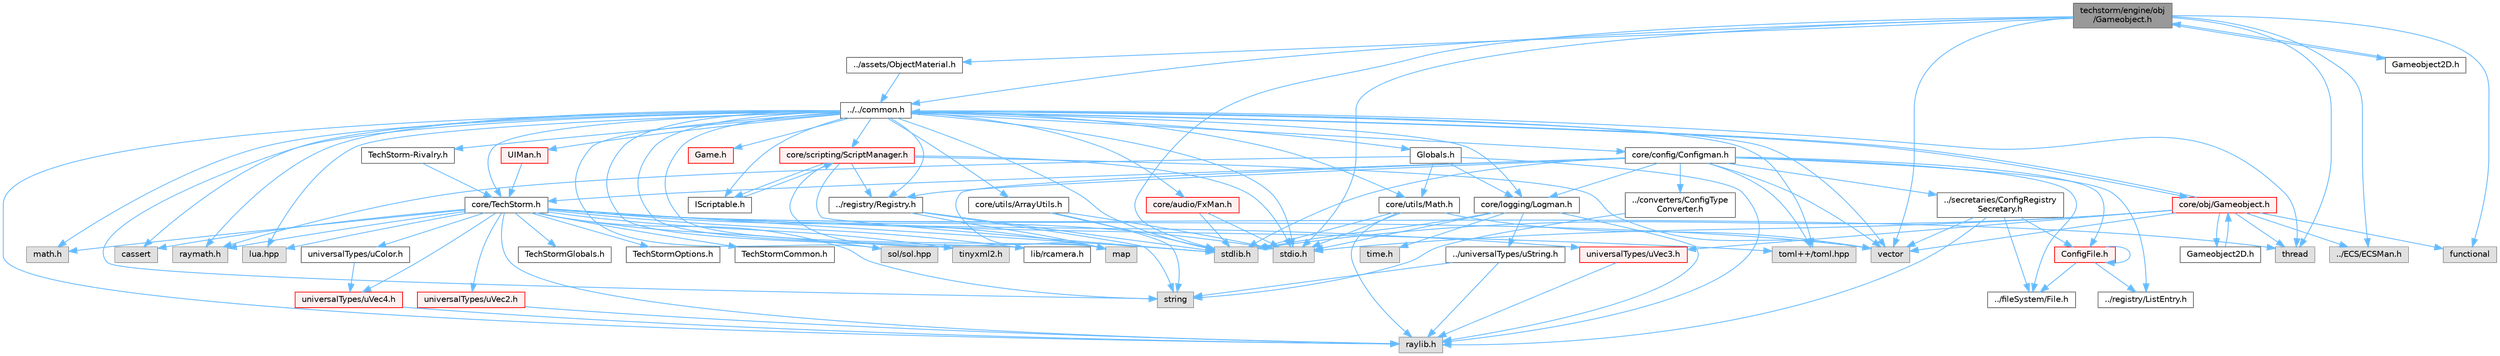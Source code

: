 digraph "techstorm/engine/obj/Gameobject.h"
{
 // LATEX_PDF_SIZE
  bgcolor="transparent";
  edge [fontname=Helvetica,fontsize=10,labelfontname=Helvetica,labelfontsize=10];
  node [fontname=Helvetica,fontsize=10,shape=box,height=0.2,width=0.4];
  Node1 [id="Node000001",label="techstorm/engine/obj\l/Gameobject.h",height=0.2,width=0.4,color="gray40", fillcolor="grey60", style="filled", fontcolor="black",tooltip=" "];
  Node1 -> Node2 [id="edge1_Node000001_Node000002",color="steelblue1",style="solid",tooltip=" "];
  Node2 [id="Node000002",label="../../common.h",height=0.2,width=0.4,color="grey40", fillcolor="white", style="filled",URL="$_common_8h.html",tooltip=" "];
  Node2 -> Node3 [id="edge2_Node000002_Node000003",color="steelblue1",style="solid",tooltip=" "];
  Node3 [id="Node000003",label="raylib.h",height=0.2,width=0.4,color="grey60", fillcolor="#E0E0E0", style="filled",tooltip=" "];
  Node2 -> Node4 [id="edge3_Node000002_Node000004",color="steelblue1",style="solid",tooltip=" "];
  Node4 [id="Node000004",label="raymath.h",height=0.2,width=0.4,color="grey60", fillcolor="#E0E0E0", style="filled",tooltip=" "];
  Node2 -> Node5 [id="edge4_Node000002_Node000005",color="steelblue1",style="solid",tooltip=" "];
  Node5 [id="Node000005",label="lib/rcamera.h",height=0.2,width=0.4,color="grey40", fillcolor="white", style="filled",URL="$rcamera_8h.html",tooltip=" "];
  Node2 -> Node6 [id="edge5_Node000002_Node000006",color="steelblue1",style="solid",tooltip=" "];
  Node6 [id="Node000006",label="stdio.h",height=0.2,width=0.4,color="grey60", fillcolor="#E0E0E0", style="filled",tooltip=" "];
  Node2 -> Node7 [id="edge6_Node000002_Node000007",color="steelblue1",style="solid",tooltip=" "];
  Node7 [id="Node000007",label="stdlib.h",height=0.2,width=0.4,color="grey60", fillcolor="#E0E0E0", style="filled",tooltip=" "];
  Node2 -> Node8 [id="edge7_Node000002_Node000008",color="steelblue1",style="solid",tooltip=" "];
  Node8 [id="Node000008",label="string",height=0.2,width=0.4,color="grey60", fillcolor="#E0E0E0", style="filled",tooltip=" "];
  Node2 -> Node9 [id="edge8_Node000002_Node000009",color="steelblue1",style="solid",tooltip=" "];
  Node9 [id="Node000009",label="vector",height=0.2,width=0.4,color="grey60", fillcolor="#E0E0E0", style="filled",tooltip=" "];
  Node2 -> Node10 [id="edge9_Node000002_Node000010",color="steelblue1",style="solid",tooltip=" "];
  Node10 [id="Node000010",label="map",height=0.2,width=0.4,color="grey60", fillcolor="#E0E0E0", style="filled",tooltip=" "];
  Node2 -> Node11 [id="edge10_Node000002_Node000011",color="steelblue1",style="solid",tooltip=" "];
  Node11 [id="Node000011",label="thread",height=0.2,width=0.4,color="grey60", fillcolor="#E0E0E0", style="filled",tooltip=" "];
  Node2 -> Node12 [id="edge11_Node000002_Node000012",color="steelblue1",style="solid",tooltip=" "];
  Node12 [id="Node000012",label="math.h",height=0.2,width=0.4,color="grey60", fillcolor="#E0E0E0", style="filled",tooltip=" "];
  Node2 -> Node13 [id="edge12_Node000002_Node000013",color="steelblue1",style="solid",tooltip=" "];
  Node13 [id="Node000013",label="cassert",height=0.2,width=0.4,color="grey60", fillcolor="#E0E0E0", style="filled",tooltip=" "];
  Node2 -> Node14 [id="edge13_Node000002_Node000014",color="steelblue1",style="solid",tooltip=" "];
  Node14 [id="Node000014",label="lua.hpp",height=0.2,width=0.4,color="grey60", fillcolor="#E0E0E0", style="filled",tooltip=" "];
  Node2 -> Node15 [id="edge14_Node000002_Node000015",color="steelblue1",style="solid",tooltip=" "];
  Node15 [id="Node000015",label="sol/sol.hpp",height=0.2,width=0.4,color="grey60", fillcolor="#E0E0E0", style="filled",tooltip=" "];
  Node2 -> Node16 [id="edge15_Node000002_Node000016",color="steelblue1",style="solid",tooltip=" "];
  Node16 [id="Node000016",label="toml++/toml.hpp",height=0.2,width=0.4,color="grey60", fillcolor="#E0E0E0", style="filled",tooltip=" "];
  Node2 -> Node17 [id="edge16_Node000002_Node000017",color="steelblue1",style="solid",tooltip=" "];
  Node17 [id="Node000017",label="tinyxml2.h",height=0.2,width=0.4,color="grey60", fillcolor="#E0E0E0", style="filled",tooltip=" "];
  Node2 -> Node18 [id="edge17_Node000002_Node000018",color="steelblue1",style="solid",tooltip=" "];
  Node18 [id="Node000018",label="Globals.h",height=0.2,width=0.4,color="grey40", fillcolor="white", style="filled",URL="$_globals_8h.html",tooltip=" "];
  Node18 -> Node3 [id="edge18_Node000018_Node000003",color="steelblue1",style="solid",tooltip=" "];
  Node18 -> Node4 [id="edge19_Node000018_Node000004",color="steelblue1",style="solid",tooltip=" "];
  Node18 -> Node19 [id="edge20_Node000018_Node000019",color="steelblue1",style="solid",tooltip=" "];
  Node19 [id="Node000019",label="core/utils/Math.h",height=0.2,width=0.4,color="grey40", fillcolor="white", style="filled",URL="$core_2utils_2_math_8h.html",tooltip=" "];
  Node19 -> Node3 [id="edge21_Node000019_Node000003",color="steelblue1",style="solid",tooltip=" "];
  Node19 -> Node7 [id="edge22_Node000019_Node000007",color="steelblue1",style="solid",tooltip=" "];
  Node19 -> Node6 [id="edge23_Node000019_Node000006",color="steelblue1",style="solid",tooltip=" "];
  Node19 -> Node9 [id="edge24_Node000019_Node000009",color="steelblue1",style="solid",tooltip=" "];
  Node18 -> Node20 [id="edge25_Node000018_Node000020",color="steelblue1",style="solid",tooltip=" "];
  Node20 [id="Node000020",label="core/logging/Logman.h",height=0.2,width=0.4,color="grey40", fillcolor="white", style="filled",URL="$core_2logging_2_logman_8h.html",tooltip=" "];
  Node20 -> Node6 [id="edge26_Node000020_Node000006",color="steelblue1",style="solid",tooltip=" "];
  Node20 -> Node7 [id="edge27_Node000020_Node000007",color="steelblue1",style="solid",tooltip=" "];
  Node20 -> Node21 [id="edge28_Node000020_Node000021",color="steelblue1",style="solid",tooltip=" "];
  Node21 [id="Node000021",label="time.h",height=0.2,width=0.4,color="grey60", fillcolor="#E0E0E0", style="filled",tooltip=" "];
  Node20 -> Node3 [id="edge29_Node000020_Node000003",color="steelblue1",style="solid",tooltip=" "];
  Node20 -> Node22 [id="edge30_Node000020_Node000022",color="steelblue1",style="solid",tooltip=" "];
  Node22 [id="Node000022",label="../universalTypes/uString.h",height=0.2,width=0.4,color="grey40", fillcolor="white", style="filled",URL="$u_string_8h.html",tooltip=" "];
  Node22 -> Node8 [id="edge31_Node000022_Node000008",color="steelblue1",style="solid",tooltip=" "];
  Node22 -> Node3 [id="edge32_Node000022_Node000003",color="steelblue1",style="solid",tooltip=" "];
  Node2 -> Node23 [id="edge33_Node000002_Node000023",color="steelblue1",style="solid",tooltip=" "];
  Node23 [id="Node000023",label="core/TechStorm.h",height=0.2,width=0.4,color="grey40", fillcolor="white", style="filled",URL="$_tech_storm_8h.html",tooltip=" "];
  Node23 -> Node24 [id="edge34_Node000023_Node000024",color="steelblue1",style="solid",tooltip=" "];
  Node24 [id="Node000024",label="TechStormOptions.h",height=0.2,width=0.4,color="grey40", fillcolor="white", style="filled",URL="$_tech_storm_options_8h.html",tooltip=" "];
  Node23 -> Node25 [id="edge35_Node000023_Node000025",color="steelblue1",style="solid",tooltip=" "];
  Node25 [id="Node000025",label="TechStormCommon.h",height=0.2,width=0.4,color="grey40", fillcolor="white", style="filled",URL="$_tech_storm_common_8h.html",tooltip=" "];
  Node23 -> Node26 [id="edge36_Node000023_Node000026",color="steelblue1",style="solid",tooltip=" "];
  Node26 [id="Node000026",label="TechStormGlobals.h",height=0.2,width=0.4,color="grey40", fillcolor="white", style="filled",URL="$_tech_storm_globals_8h.html",tooltip=" "];
  Node23 -> Node3 [id="edge37_Node000023_Node000003",color="steelblue1",style="solid",tooltip=" "];
  Node23 -> Node4 [id="edge38_Node000023_Node000004",color="steelblue1",style="solid",tooltip=" "];
  Node23 -> Node5 [id="edge39_Node000023_Node000005",color="steelblue1",style="solid",tooltip=" "];
  Node23 -> Node6 [id="edge40_Node000023_Node000006",color="steelblue1",style="solid",tooltip=" "];
  Node23 -> Node7 [id="edge41_Node000023_Node000007",color="steelblue1",style="solid",tooltip=" "];
  Node23 -> Node9 [id="edge42_Node000023_Node000009",color="steelblue1",style="solid",tooltip=" "];
  Node23 -> Node8 [id="edge43_Node000023_Node000008",color="steelblue1",style="solid",tooltip=" "];
  Node23 -> Node10 [id="edge44_Node000023_Node000010",color="steelblue1",style="solid",tooltip=" "];
  Node23 -> Node11 [id="edge45_Node000023_Node000011",color="steelblue1",style="solid",tooltip=" "];
  Node23 -> Node12 [id="edge46_Node000023_Node000012",color="steelblue1",style="solid",tooltip=" "];
  Node23 -> Node13 [id="edge47_Node000023_Node000013",color="steelblue1",style="solid",tooltip=" "];
  Node23 -> Node14 [id="edge48_Node000023_Node000014",color="steelblue1",style="solid",tooltip=" "];
  Node23 -> Node15 [id="edge49_Node000023_Node000015",color="steelblue1",style="solid",tooltip=" "];
  Node23 -> Node16 [id="edge50_Node000023_Node000016",color="steelblue1",style="solid",tooltip=" "];
  Node23 -> Node17 [id="edge51_Node000023_Node000017",color="steelblue1",style="solid",tooltip=" "];
  Node23 -> Node27 [id="edge52_Node000023_Node000027",color="steelblue1",style="solid",tooltip=" "];
  Node27 [id="Node000027",label="universalTypes/uVec2.h",height=0.2,width=0.4,color="red", fillcolor="#FFF0F0", style="filled",URL="$u_vec2_8h.html",tooltip=" "];
  Node27 -> Node3 [id="edge53_Node000027_Node000003",color="steelblue1",style="solid",tooltip=" "];
  Node23 -> Node29 [id="edge54_Node000023_Node000029",color="steelblue1",style="solid",tooltip=" "];
  Node29 [id="Node000029",label="universalTypes/uVec3.h",height=0.2,width=0.4,color="red", fillcolor="#FFF0F0", style="filled",URL="$u_vec3_8h.html",tooltip=" "];
  Node29 -> Node3 [id="edge55_Node000029_Node000003",color="steelblue1",style="solid",tooltip=" "];
  Node23 -> Node31 [id="edge56_Node000023_Node000031",color="steelblue1",style="solid",tooltip=" "];
  Node31 [id="Node000031",label="universalTypes/uVec4.h",height=0.2,width=0.4,color="red", fillcolor="#FFF0F0", style="filled",URL="$u_vec4_8h.html",tooltip=" "];
  Node31 -> Node3 [id="edge57_Node000031_Node000003",color="steelblue1",style="solid",tooltip=" "];
  Node23 -> Node32 [id="edge58_Node000023_Node000032",color="steelblue1",style="solid",tooltip=" "];
  Node32 [id="Node000032",label="universalTypes/uColor.h",height=0.2,width=0.4,color="grey40", fillcolor="white", style="filled",URL="$u_color_8h.html",tooltip=" "];
  Node32 -> Node31 [id="edge59_Node000032_Node000031",color="steelblue1",style="solid",tooltip=" "];
  Node2 -> Node33 [id="edge60_Node000002_Node000033",color="steelblue1",style="solid",tooltip=" "];
  Node33 [id="Node000033",label="core/config/Configman.h",height=0.2,width=0.4,color="grey40", fillcolor="white", style="filled",URL="$core_2config_2_configman_8h.html",tooltip=" "];
  Node33 -> Node23 [id="edge61_Node000033_Node000023",color="steelblue1",style="solid",tooltip=" "];
  Node33 -> Node34 [id="edge62_Node000033_Node000034",color="steelblue1",style="solid",tooltip=" "];
  Node34 [id="Node000034",label="../fileSystem/File.h",height=0.2,width=0.4,color="grey40", fillcolor="white", style="filled",URL="$core_2file_system_2_file_8h.html",tooltip=" "];
  Node33 -> Node35 [id="edge63_Node000033_Node000035",color="steelblue1",style="solid",tooltip=" "];
  Node35 [id="Node000035",label="ConfigFile.h",height=0.2,width=0.4,color="red", fillcolor="#FFF0F0", style="filled",URL="$core_2config_2_config_file_8h.html",tooltip=" "];
  Node35 -> Node35 [id="edge64_Node000035_Node000035",color="steelblue1",style="solid",tooltip=" "];
  Node35 -> Node58 [id="edge65_Node000035_Node000058",color="steelblue1",style="solid",tooltip=" "];
  Node58 [id="Node000058",label="../registry/ListEntry.h",height=0.2,width=0.4,color="grey40", fillcolor="white", style="filled",URL="$core_2registry_2_list_entry_8h.html",tooltip=" "];
  Node35 -> Node34 [id="edge66_Node000035_Node000034",color="steelblue1",style="solid",tooltip=" "];
  Node33 -> Node59 [id="edge67_Node000033_Node000059",color="steelblue1",style="solid",tooltip=" "];
  Node59 [id="Node000059",label="../converters/ConfigType\lConverter.h",height=0.2,width=0.4,color="grey40", fillcolor="white", style="filled",URL="$core_2converters_2_config_type_converter_8h.html",tooltip=" "];
  Node59 -> Node8 [id="edge68_Node000059_Node000008",color="steelblue1",style="solid",tooltip=" "];
  Node33 -> Node60 [id="edge69_Node000033_Node000060",color="steelblue1",style="solid",tooltip=" "];
  Node60 [id="Node000060",label="../secretaries/ConfigRegistry\lSecretary.h",height=0.2,width=0.4,color="grey40", fillcolor="white", style="filled",URL="$core_2secretaries_2_config_registry_secretary_8h.html",tooltip=" "];
  Node60 -> Node3 [id="edge70_Node000060_Node000003",color="steelblue1",style="solid",tooltip=" "];
  Node60 -> Node9 [id="edge71_Node000060_Node000009",color="steelblue1",style="solid",tooltip=" "];
  Node60 -> Node34 [id="edge72_Node000060_Node000034",color="steelblue1",style="solid",tooltip=" "];
  Node60 -> Node35 [id="edge73_Node000060_Node000035",color="steelblue1",style="solid",tooltip=" "];
  Node33 -> Node58 [id="edge74_Node000033_Node000058",color="steelblue1",style="solid",tooltip=" "];
  Node33 -> Node20 [id="edge75_Node000033_Node000020",color="steelblue1",style="solid",tooltip=" "];
  Node33 -> Node61 [id="edge76_Node000033_Node000061",color="steelblue1",style="solid",tooltip=" "];
  Node61 [id="Node000061",label="../registry/Registry.h",height=0.2,width=0.4,color="grey40", fillcolor="white", style="filled",URL="$core_2registry_2_registry_8h.html",tooltip=" "];
  Node61 -> Node7 [id="edge77_Node000061_Node000007",color="steelblue1",style="solid",tooltip=" "];
  Node61 -> Node10 [id="edge78_Node000061_Node000010",color="steelblue1",style="solid",tooltip=" "];
  Node61 -> Node8 [id="edge79_Node000061_Node000008",color="steelblue1",style="solid",tooltip=" "];
  Node33 -> Node16 [id="edge80_Node000033_Node000016",color="steelblue1",style="solid",tooltip=" "];
  Node33 -> Node9 [id="edge81_Node000033_Node000009",color="steelblue1",style="solid",tooltip=" "];
  Node33 -> Node7 [id="edge82_Node000033_Node000007",color="steelblue1",style="solid",tooltip=" "];
  Node33 -> Node10 [id="edge83_Node000033_Node000010",color="steelblue1",style="solid",tooltip=" "];
  Node2 -> Node20 [id="edge84_Node000002_Node000020",color="steelblue1",style="solid",tooltip=" "];
  Node2 -> Node62 [id="edge85_Node000002_Node000062",color="steelblue1",style="solid",tooltip=" "];
  Node62 [id="Node000062",label="core/obj/Gameobject.h",height=0.2,width=0.4,color="red", fillcolor="#FFF0F0", style="filled",URL="$core_2obj_2_gameobject_8h.html",tooltip=" "];
  Node62 -> Node2 [id="edge86_Node000062_Node000002",color="steelblue1",style="solid",tooltip=" "];
  Node62 -> Node63 [id="edge87_Node000062_Node000063",color="steelblue1",style="solid",tooltip=" "];
  Node63 [id="Node000063",label="Gameobject2D.h",height=0.2,width=0.4,color="grey40", fillcolor="white", style="filled",URL="$core_2obj_2_gameobject2_d_8h.html",tooltip=" "];
  Node63 -> Node62 [id="edge88_Node000063_Node000062",color="steelblue1",style="solid",tooltip=" "];
  Node62 -> Node64 [id="edge89_Node000062_Node000064",color="steelblue1",style="solid",tooltip=" "];
  Node64 [id="Node000064",label="../ECS/ECSMan.h",height=0.2,width=0.4,color="grey60", fillcolor="#E0E0E0", style="filled",tooltip=" "];
  Node62 -> Node29 [id="edge90_Node000062_Node000029",color="steelblue1",style="solid",tooltip=" "];
  Node62 -> Node6 [id="edge91_Node000062_Node000006",color="steelblue1",style="solid",tooltip=" "];
  Node62 -> Node7 [id="edge92_Node000062_Node000007",color="steelblue1",style="solid",tooltip=" "];
  Node62 -> Node9 [id="edge93_Node000062_Node000009",color="steelblue1",style="solid",tooltip=" "];
  Node62 -> Node66 [id="edge94_Node000062_Node000066",color="steelblue1",style="solid",tooltip=" "];
  Node66 [id="Node000066",label="functional",height=0.2,width=0.4,color="grey60", fillcolor="#E0E0E0", style="filled",tooltip=" "];
  Node62 -> Node11 [id="edge95_Node000062_Node000011",color="steelblue1",style="solid",tooltip=" "];
  Node2 -> Node19 [id="edge96_Node000002_Node000019",color="steelblue1",style="solid",tooltip=" "];
  Node2 -> Node61 [id="edge97_Node000002_Node000061",color="steelblue1",style="solid",tooltip=" "];
  Node2 -> Node67 [id="edge98_Node000002_Node000067",color="steelblue1",style="solid",tooltip=" "];
  Node67 [id="Node000067",label="core/scripting/ScriptManager.h",height=0.2,width=0.4,color="red", fillcolor="#FFF0F0", style="filled",URL="$core_2scripting_2_script_manager_8h.html",tooltip=" "];
  Node67 -> Node6 [id="edge99_Node000067_Node000006",color="steelblue1",style="solid",tooltip=" "];
  Node67 -> Node7 [id="edge100_Node000067_Node000007",color="steelblue1",style="solid",tooltip=" "];
  Node67 -> Node9 [id="edge101_Node000067_Node000009",color="steelblue1",style="solid",tooltip=" "];
  Node67 -> Node10 [id="edge102_Node000067_Node000010",color="steelblue1",style="solid",tooltip=" "];
  Node67 -> Node68 [id="edge103_Node000067_Node000068",color="steelblue1",style="solid",tooltip=" "];
  Node68 [id="Node000068",label="IScriptable.h",height=0.2,width=0.4,color="grey40", fillcolor="white", style="filled",URL="$core_2scripting_2_i_scriptable_8h.html",tooltip=" "];
  Node68 -> Node67 [id="edge104_Node000068_Node000067",color="steelblue1",style="solid",tooltip=" "];
  Node67 -> Node61 [id="edge105_Node000067_Node000061",color="steelblue1",style="solid",tooltip=" "];
  Node2 -> Node68 [id="edge106_Node000002_Node000068",color="steelblue1",style="solid",tooltip=" "];
  Node2 -> Node75 [id="edge107_Node000002_Node000075",color="steelblue1",style="solid",tooltip=" "];
  Node75 [id="Node000075",label="core/utils/ArrayUtils.h",height=0.2,width=0.4,color="grey40", fillcolor="white", style="filled",URL="$core_2utils_2_array_utils_8h.html",tooltip=" "];
  Node75 -> Node6 [id="edge108_Node000075_Node000006",color="steelblue1",style="solid",tooltip=" "];
  Node75 -> Node7 [id="edge109_Node000075_Node000007",color="steelblue1",style="solid",tooltip=" "];
  Node75 -> Node8 [id="edge110_Node000075_Node000008",color="steelblue1",style="solid",tooltip=" "];
  Node2 -> Node76 [id="edge111_Node000002_Node000076",color="steelblue1",style="solid",tooltip=" "];
  Node76 [id="Node000076",label="core/audio/FxMan.h",height=0.2,width=0.4,color="red", fillcolor="#FFF0F0", style="filled",URL="$core_2audio_2_fx_man_8h.html",tooltip=" "];
  Node76 -> Node7 [id="edge112_Node000076_Node000007",color="steelblue1",style="solid",tooltip=" "];
  Node76 -> Node6 [id="edge113_Node000076_Node000006",color="steelblue1",style="solid",tooltip=" "];
  Node2 -> Node80 [id="edge114_Node000002_Node000080",color="steelblue1",style="solid",tooltip=" "];
  Node80 [id="Node000080",label="UIMan.h",height=0.2,width=0.4,color="red", fillcolor="#FFF0F0", style="filled",URL="$core_2ui_2_u_i_man_8h.html",tooltip=" "];
  Node80 -> Node23 [id="edge115_Node000080_Node000023",color="steelblue1",style="solid",tooltip=" "];
  Node2 -> Node86 [id="edge116_Node000002_Node000086",color="steelblue1",style="solid",tooltip=" "];
  Node86 [id="Node000086",label="TechStorm-Rivalry.h",height=0.2,width=0.4,color="grey40", fillcolor="white", style="filled",URL="$techstorm-rivalry_8h.html",tooltip=" "];
  Node86 -> Node23 [id="edge117_Node000086_Node000023",color="steelblue1",style="solid",tooltip=" "];
  Node2 -> Node87 [id="edge118_Node000002_Node000087",color="steelblue1",style="solid",tooltip=" "];
  Node87 [id="Node000087",label="Game.h",height=0.2,width=0.4,color="red", fillcolor="#FFF0F0", style="filled",URL="$_game_8h.html",tooltip=" "];
  Node1 -> Node123 [id="edge119_Node000001_Node000123",color="steelblue1",style="solid",tooltip=" "];
  Node123 [id="Node000123",label="Gameobject2D.h",height=0.2,width=0.4,color="grey40", fillcolor="white", style="filled",URL="$engine_2obj_2_gameobject2_d_8h.html",tooltip=" "];
  Node123 -> Node1 [id="edge120_Node000123_Node000001",color="steelblue1",style="solid",tooltip=" "];
  Node1 -> Node64 [id="edge121_Node000001_Node000064",color="steelblue1",style="solid",tooltip=" "];
  Node1 -> Node124 [id="edge122_Node000001_Node000124",color="steelblue1",style="solid",tooltip=" "];
  Node124 [id="Node000124",label="../assets/ObjectMaterial.h",height=0.2,width=0.4,color="grey40", fillcolor="white", style="filled",URL="$engine_2assets_2_object_material_8h.html",tooltip=" "];
  Node124 -> Node2 [id="edge123_Node000124_Node000002",color="steelblue1",style="solid",tooltip=" "];
  Node1 -> Node6 [id="edge124_Node000001_Node000006",color="steelblue1",style="solid",tooltip=" "];
  Node1 -> Node7 [id="edge125_Node000001_Node000007",color="steelblue1",style="solid",tooltip=" "];
  Node1 -> Node9 [id="edge126_Node000001_Node000009",color="steelblue1",style="solid",tooltip=" "];
  Node1 -> Node66 [id="edge127_Node000001_Node000066",color="steelblue1",style="solid",tooltip=" "];
  Node1 -> Node11 [id="edge128_Node000001_Node000011",color="steelblue1",style="solid",tooltip=" "];
}

